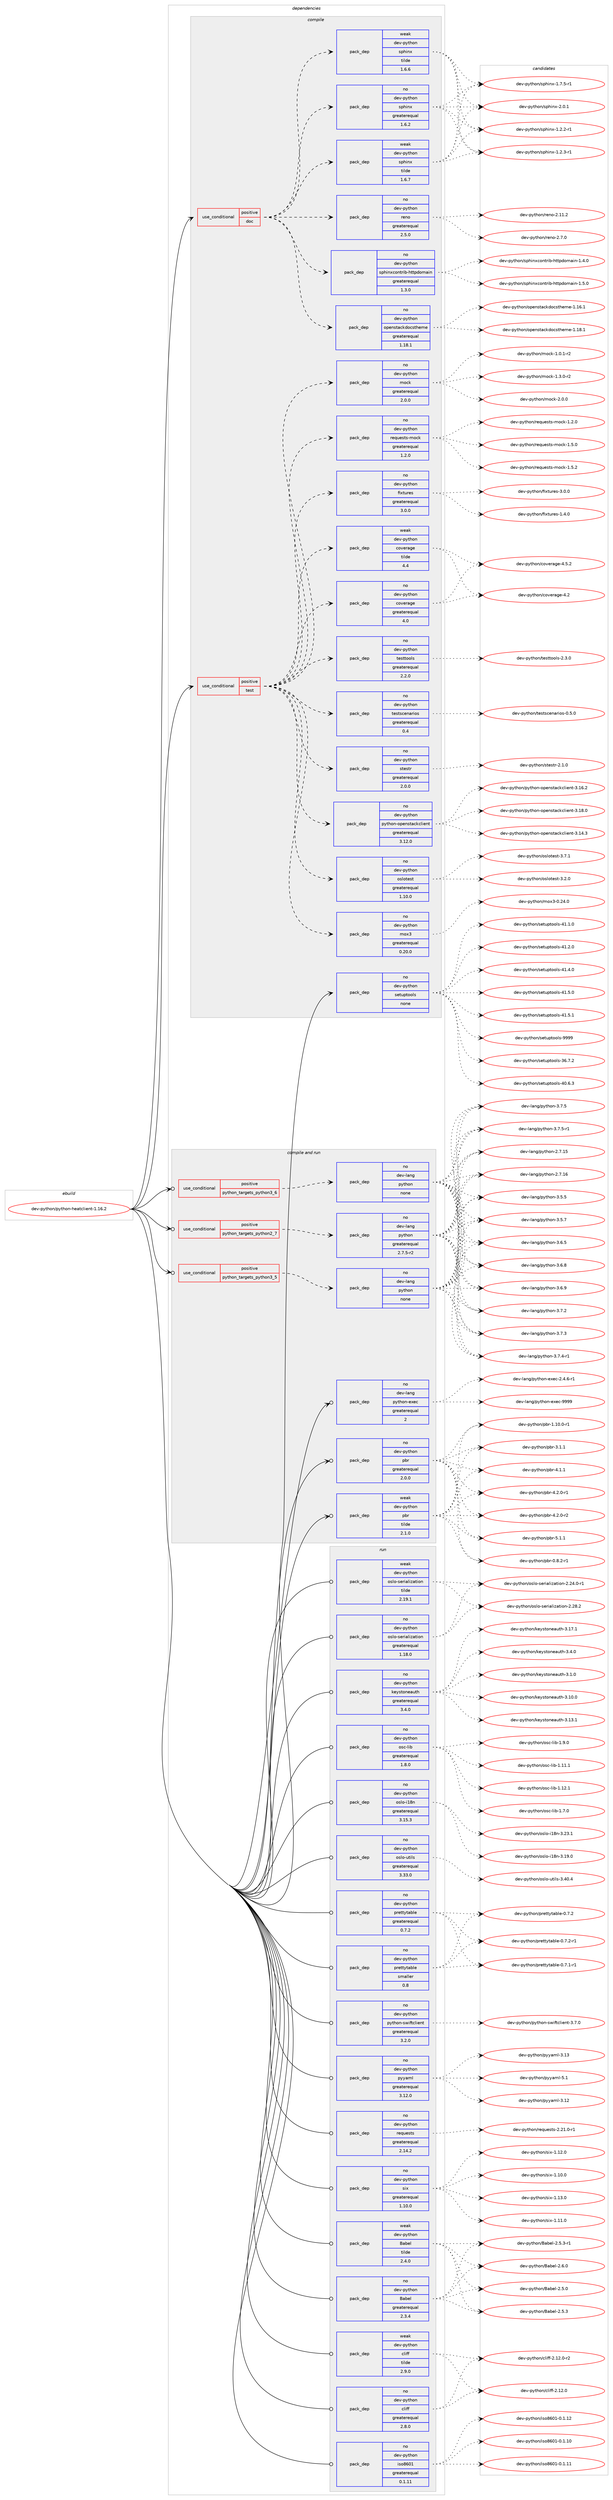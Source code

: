 digraph prolog {

# *************
# Graph options
# *************

newrank=true;
concentrate=true;
compound=true;
graph [rankdir=LR,fontname=Helvetica,fontsize=10,ranksep=1.5];#, ranksep=2.5, nodesep=0.2];
edge  [arrowhead=vee];
node  [fontname=Helvetica,fontsize=10];

# **********
# The ebuild
# **********

subgraph cluster_leftcol {
color=gray;
rank=same;
label=<<i>ebuild</i>>;
id [label="dev-python/python-heatclient-1.16.2", color=red, width=4, href="../dev-python/python-heatclient-1.16.2.svg"];
}

# ****************
# The dependencies
# ****************

subgraph cluster_midcol {
color=gray;
label=<<i>dependencies</i>>;
subgraph cluster_compile {
fillcolor="#eeeeee";
style=filled;
label=<<i>compile</i>>;
subgraph cond147564 {
dependency631145 [label=<<TABLE BORDER="0" CELLBORDER="1" CELLSPACING="0" CELLPADDING="4"><TR><TD ROWSPAN="3" CELLPADDING="10">use_conditional</TD></TR><TR><TD>positive</TD></TR><TR><TD>doc</TD></TR></TABLE>>, shape=none, color=red];
subgraph pack471710 {
dependency631146 [label=<<TABLE BORDER="0" CELLBORDER="1" CELLSPACING="0" CELLPADDING="4" WIDTH="220"><TR><TD ROWSPAN="6" CELLPADDING="30">pack_dep</TD></TR><TR><TD WIDTH="110">no</TD></TR><TR><TD>dev-python</TD></TR><TR><TD>openstackdocstheme</TD></TR><TR><TD>greaterequal</TD></TR><TR><TD>1.18.1</TD></TR></TABLE>>, shape=none, color=blue];
}
dependency631145:e -> dependency631146:w [weight=20,style="dashed",arrowhead="vee"];
subgraph pack471711 {
dependency631147 [label=<<TABLE BORDER="0" CELLBORDER="1" CELLSPACING="0" CELLPADDING="4" WIDTH="220"><TR><TD ROWSPAN="6" CELLPADDING="30">pack_dep</TD></TR><TR><TD WIDTH="110">no</TD></TR><TR><TD>dev-python</TD></TR><TR><TD>sphinxcontrib-httpdomain</TD></TR><TR><TD>greaterequal</TD></TR><TR><TD>1.3.0</TD></TR></TABLE>>, shape=none, color=blue];
}
dependency631145:e -> dependency631147:w [weight=20,style="dashed",arrowhead="vee"];
subgraph pack471712 {
dependency631148 [label=<<TABLE BORDER="0" CELLBORDER="1" CELLSPACING="0" CELLPADDING="4" WIDTH="220"><TR><TD ROWSPAN="6" CELLPADDING="30">pack_dep</TD></TR><TR><TD WIDTH="110">no</TD></TR><TR><TD>dev-python</TD></TR><TR><TD>reno</TD></TR><TR><TD>greaterequal</TD></TR><TR><TD>2.5.0</TD></TR></TABLE>>, shape=none, color=blue];
}
dependency631145:e -> dependency631148:w [weight=20,style="dashed",arrowhead="vee"];
subgraph pack471713 {
dependency631149 [label=<<TABLE BORDER="0" CELLBORDER="1" CELLSPACING="0" CELLPADDING="4" WIDTH="220"><TR><TD ROWSPAN="6" CELLPADDING="30">pack_dep</TD></TR><TR><TD WIDTH="110">no</TD></TR><TR><TD>dev-python</TD></TR><TR><TD>sphinx</TD></TR><TR><TD>greaterequal</TD></TR><TR><TD>1.6.2</TD></TR></TABLE>>, shape=none, color=blue];
}
dependency631145:e -> dependency631149:w [weight=20,style="dashed",arrowhead="vee"];
subgraph pack471714 {
dependency631150 [label=<<TABLE BORDER="0" CELLBORDER="1" CELLSPACING="0" CELLPADDING="4" WIDTH="220"><TR><TD ROWSPAN="6" CELLPADDING="30">pack_dep</TD></TR><TR><TD WIDTH="110">weak</TD></TR><TR><TD>dev-python</TD></TR><TR><TD>sphinx</TD></TR><TR><TD>tilde</TD></TR><TR><TD>1.6.6</TD></TR></TABLE>>, shape=none, color=blue];
}
dependency631145:e -> dependency631150:w [weight=20,style="dashed",arrowhead="vee"];
subgraph pack471715 {
dependency631151 [label=<<TABLE BORDER="0" CELLBORDER="1" CELLSPACING="0" CELLPADDING="4" WIDTH="220"><TR><TD ROWSPAN="6" CELLPADDING="30">pack_dep</TD></TR><TR><TD WIDTH="110">weak</TD></TR><TR><TD>dev-python</TD></TR><TR><TD>sphinx</TD></TR><TR><TD>tilde</TD></TR><TR><TD>1.6.7</TD></TR></TABLE>>, shape=none, color=blue];
}
dependency631145:e -> dependency631151:w [weight=20,style="dashed",arrowhead="vee"];
}
id:e -> dependency631145:w [weight=20,style="solid",arrowhead="vee"];
subgraph cond147565 {
dependency631152 [label=<<TABLE BORDER="0" CELLBORDER="1" CELLSPACING="0" CELLPADDING="4"><TR><TD ROWSPAN="3" CELLPADDING="10">use_conditional</TD></TR><TR><TD>positive</TD></TR><TR><TD>test</TD></TR></TABLE>>, shape=none, color=red];
subgraph pack471716 {
dependency631153 [label=<<TABLE BORDER="0" CELLBORDER="1" CELLSPACING="0" CELLPADDING="4" WIDTH="220"><TR><TD ROWSPAN="6" CELLPADDING="30">pack_dep</TD></TR><TR><TD WIDTH="110">no</TD></TR><TR><TD>dev-python</TD></TR><TR><TD>coverage</TD></TR><TR><TD>greaterequal</TD></TR><TR><TD>4.0</TD></TR></TABLE>>, shape=none, color=blue];
}
dependency631152:e -> dependency631153:w [weight=20,style="dashed",arrowhead="vee"];
subgraph pack471717 {
dependency631154 [label=<<TABLE BORDER="0" CELLBORDER="1" CELLSPACING="0" CELLPADDING="4" WIDTH="220"><TR><TD ROWSPAN="6" CELLPADDING="30">pack_dep</TD></TR><TR><TD WIDTH="110">weak</TD></TR><TR><TD>dev-python</TD></TR><TR><TD>coverage</TD></TR><TR><TD>tilde</TD></TR><TR><TD>4.4</TD></TR></TABLE>>, shape=none, color=blue];
}
dependency631152:e -> dependency631154:w [weight=20,style="dashed",arrowhead="vee"];
subgraph pack471718 {
dependency631155 [label=<<TABLE BORDER="0" CELLBORDER="1" CELLSPACING="0" CELLPADDING="4" WIDTH="220"><TR><TD ROWSPAN="6" CELLPADDING="30">pack_dep</TD></TR><TR><TD WIDTH="110">no</TD></TR><TR><TD>dev-python</TD></TR><TR><TD>fixtures</TD></TR><TR><TD>greaterequal</TD></TR><TR><TD>3.0.0</TD></TR></TABLE>>, shape=none, color=blue];
}
dependency631152:e -> dependency631155:w [weight=20,style="dashed",arrowhead="vee"];
subgraph pack471719 {
dependency631156 [label=<<TABLE BORDER="0" CELLBORDER="1" CELLSPACING="0" CELLPADDING="4" WIDTH="220"><TR><TD ROWSPAN="6" CELLPADDING="30">pack_dep</TD></TR><TR><TD WIDTH="110">no</TD></TR><TR><TD>dev-python</TD></TR><TR><TD>requests-mock</TD></TR><TR><TD>greaterequal</TD></TR><TR><TD>1.2.0</TD></TR></TABLE>>, shape=none, color=blue];
}
dependency631152:e -> dependency631156:w [weight=20,style="dashed",arrowhead="vee"];
subgraph pack471720 {
dependency631157 [label=<<TABLE BORDER="0" CELLBORDER="1" CELLSPACING="0" CELLPADDING="4" WIDTH="220"><TR><TD ROWSPAN="6" CELLPADDING="30">pack_dep</TD></TR><TR><TD WIDTH="110">no</TD></TR><TR><TD>dev-python</TD></TR><TR><TD>mock</TD></TR><TR><TD>greaterequal</TD></TR><TR><TD>2.0.0</TD></TR></TABLE>>, shape=none, color=blue];
}
dependency631152:e -> dependency631157:w [weight=20,style="dashed",arrowhead="vee"];
subgraph pack471721 {
dependency631158 [label=<<TABLE BORDER="0" CELLBORDER="1" CELLSPACING="0" CELLPADDING="4" WIDTH="220"><TR><TD ROWSPAN="6" CELLPADDING="30">pack_dep</TD></TR><TR><TD WIDTH="110">no</TD></TR><TR><TD>dev-python</TD></TR><TR><TD>mox3</TD></TR><TR><TD>greaterequal</TD></TR><TR><TD>0.20.0</TD></TR></TABLE>>, shape=none, color=blue];
}
dependency631152:e -> dependency631158:w [weight=20,style="dashed",arrowhead="vee"];
subgraph pack471722 {
dependency631159 [label=<<TABLE BORDER="0" CELLBORDER="1" CELLSPACING="0" CELLPADDING="4" WIDTH="220"><TR><TD ROWSPAN="6" CELLPADDING="30">pack_dep</TD></TR><TR><TD WIDTH="110">no</TD></TR><TR><TD>dev-python</TD></TR><TR><TD>oslotest</TD></TR><TR><TD>greaterequal</TD></TR><TR><TD>1.10.0</TD></TR></TABLE>>, shape=none, color=blue];
}
dependency631152:e -> dependency631159:w [weight=20,style="dashed",arrowhead="vee"];
subgraph pack471723 {
dependency631160 [label=<<TABLE BORDER="0" CELLBORDER="1" CELLSPACING="0" CELLPADDING="4" WIDTH="220"><TR><TD ROWSPAN="6" CELLPADDING="30">pack_dep</TD></TR><TR><TD WIDTH="110">no</TD></TR><TR><TD>dev-python</TD></TR><TR><TD>python-openstackclient</TD></TR><TR><TD>greaterequal</TD></TR><TR><TD>3.12.0</TD></TR></TABLE>>, shape=none, color=blue];
}
dependency631152:e -> dependency631160:w [weight=20,style="dashed",arrowhead="vee"];
subgraph pack471724 {
dependency631161 [label=<<TABLE BORDER="0" CELLBORDER="1" CELLSPACING="0" CELLPADDING="4" WIDTH="220"><TR><TD ROWSPAN="6" CELLPADDING="30">pack_dep</TD></TR><TR><TD WIDTH="110">no</TD></TR><TR><TD>dev-python</TD></TR><TR><TD>stestr</TD></TR><TR><TD>greaterequal</TD></TR><TR><TD>2.0.0</TD></TR></TABLE>>, shape=none, color=blue];
}
dependency631152:e -> dependency631161:w [weight=20,style="dashed",arrowhead="vee"];
subgraph pack471725 {
dependency631162 [label=<<TABLE BORDER="0" CELLBORDER="1" CELLSPACING="0" CELLPADDING="4" WIDTH="220"><TR><TD ROWSPAN="6" CELLPADDING="30">pack_dep</TD></TR><TR><TD WIDTH="110">no</TD></TR><TR><TD>dev-python</TD></TR><TR><TD>testscenarios</TD></TR><TR><TD>greaterequal</TD></TR><TR><TD>0.4</TD></TR></TABLE>>, shape=none, color=blue];
}
dependency631152:e -> dependency631162:w [weight=20,style="dashed",arrowhead="vee"];
subgraph pack471726 {
dependency631163 [label=<<TABLE BORDER="0" CELLBORDER="1" CELLSPACING="0" CELLPADDING="4" WIDTH="220"><TR><TD ROWSPAN="6" CELLPADDING="30">pack_dep</TD></TR><TR><TD WIDTH="110">no</TD></TR><TR><TD>dev-python</TD></TR><TR><TD>testtools</TD></TR><TR><TD>greaterequal</TD></TR><TR><TD>2.2.0</TD></TR></TABLE>>, shape=none, color=blue];
}
dependency631152:e -> dependency631163:w [weight=20,style="dashed",arrowhead="vee"];
}
id:e -> dependency631152:w [weight=20,style="solid",arrowhead="vee"];
subgraph pack471727 {
dependency631164 [label=<<TABLE BORDER="0" CELLBORDER="1" CELLSPACING="0" CELLPADDING="4" WIDTH="220"><TR><TD ROWSPAN="6" CELLPADDING="30">pack_dep</TD></TR><TR><TD WIDTH="110">no</TD></TR><TR><TD>dev-python</TD></TR><TR><TD>setuptools</TD></TR><TR><TD>none</TD></TR><TR><TD></TD></TR></TABLE>>, shape=none, color=blue];
}
id:e -> dependency631164:w [weight=20,style="solid",arrowhead="vee"];
}
subgraph cluster_compileandrun {
fillcolor="#eeeeee";
style=filled;
label=<<i>compile and run</i>>;
subgraph cond147566 {
dependency631165 [label=<<TABLE BORDER="0" CELLBORDER="1" CELLSPACING="0" CELLPADDING="4"><TR><TD ROWSPAN="3" CELLPADDING="10">use_conditional</TD></TR><TR><TD>positive</TD></TR><TR><TD>python_targets_python2_7</TD></TR></TABLE>>, shape=none, color=red];
subgraph pack471728 {
dependency631166 [label=<<TABLE BORDER="0" CELLBORDER="1" CELLSPACING="0" CELLPADDING="4" WIDTH="220"><TR><TD ROWSPAN="6" CELLPADDING="30">pack_dep</TD></TR><TR><TD WIDTH="110">no</TD></TR><TR><TD>dev-lang</TD></TR><TR><TD>python</TD></TR><TR><TD>greaterequal</TD></TR><TR><TD>2.7.5-r2</TD></TR></TABLE>>, shape=none, color=blue];
}
dependency631165:e -> dependency631166:w [weight=20,style="dashed",arrowhead="vee"];
}
id:e -> dependency631165:w [weight=20,style="solid",arrowhead="odotvee"];
subgraph cond147567 {
dependency631167 [label=<<TABLE BORDER="0" CELLBORDER="1" CELLSPACING="0" CELLPADDING="4"><TR><TD ROWSPAN="3" CELLPADDING="10">use_conditional</TD></TR><TR><TD>positive</TD></TR><TR><TD>python_targets_python3_5</TD></TR></TABLE>>, shape=none, color=red];
subgraph pack471729 {
dependency631168 [label=<<TABLE BORDER="0" CELLBORDER="1" CELLSPACING="0" CELLPADDING="4" WIDTH="220"><TR><TD ROWSPAN="6" CELLPADDING="30">pack_dep</TD></TR><TR><TD WIDTH="110">no</TD></TR><TR><TD>dev-lang</TD></TR><TR><TD>python</TD></TR><TR><TD>none</TD></TR><TR><TD></TD></TR></TABLE>>, shape=none, color=blue];
}
dependency631167:e -> dependency631168:w [weight=20,style="dashed",arrowhead="vee"];
}
id:e -> dependency631167:w [weight=20,style="solid",arrowhead="odotvee"];
subgraph cond147568 {
dependency631169 [label=<<TABLE BORDER="0" CELLBORDER="1" CELLSPACING="0" CELLPADDING="4"><TR><TD ROWSPAN="3" CELLPADDING="10">use_conditional</TD></TR><TR><TD>positive</TD></TR><TR><TD>python_targets_python3_6</TD></TR></TABLE>>, shape=none, color=red];
subgraph pack471730 {
dependency631170 [label=<<TABLE BORDER="0" CELLBORDER="1" CELLSPACING="0" CELLPADDING="4" WIDTH="220"><TR><TD ROWSPAN="6" CELLPADDING="30">pack_dep</TD></TR><TR><TD WIDTH="110">no</TD></TR><TR><TD>dev-lang</TD></TR><TR><TD>python</TD></TR><TR><TD>none</TD></TR><TR><TD></TD></TR></TABLE>>, shape=none, color=blue];
}
dependency631169:e -> dependency631170:w [weight=20,style="dashed",arrowhead="vee"];
}
id:e -> dependency631169:w [weight=20,style="solid",arrowhead="odotvee"];
subgraph pack471731 {
dependency631171 [label=<<TABLE BORDER="0" CELLBORDER="1" CELLSPACING="0" CELLPADDING="4" WIDTH="220"><TR><TD ROWSPAN="6" CELLPADDING="30">pack_dep</TD></TR><TR><TD WIDTH="110">no</TD></TR><TR><TD>dev-lang</TD></TR><TR><TD>python-exec</TD></TR><TR><TD>greaterequal</TD></TR><TR><TD>2</TD></TR></TABLE>>, shape=none, color=blue];
}
id:e -> dependency631171:w [weight=20,style="solid",arrowhead="odotvee"];
subgraph pack471732 {
dependency631172 [label=<<TABLE BORDER="0" CELLBORDER="1" CELLSPACING="0" CELLPADDING="4" WIDTH="220"><TR><TD ROWSPAN="6" CELLPADDING="30">pack_dep</TD></TR><TR><TD WIDTH="110">no</TD></TR><TR><TD>dev-python</TD></TR><TR><TD>pbr</TD></TR><TR><TD>greaterequal</TD></TR><TR><TD>2.0.0</TD></TR></TABLE>>, shape=none, color=blue];
}
id:e -> dependency631172:w [weight=20,style="solid",arrowhead="odotvee"];
subgraph pack471733 {
dependency631173 [label=<<TABLE BORDER="0" CELLBORDER="1" CELLSPACING="0" CELLPADDING="4" WIDTH="220"><TR><TD ROWSPAN="6" CELLPADDING="30">pack_dep</TD></TR><TR><TD WIDTH="110">weak</TD></TR><TR><TD>dev-python</TD></TR><TR><TD>pbr</TD></TR><TR><TD>tilde</TD></TR><TR><TD>2.1.0</TD></TR></TABLE>>, shape=none, color=blue];
}
id:e -> dependency631173:w [weight=20,style="solid",arrowhead="odotvee"];
}
subgraph cluster_run {
fillcolor="#eeeeee";
style=filled;
label=<<i>run</i>>;
subgraph pack471734 {
dependency631174 [label=<<TABLE BORDER="0" CELLBORDER="1" CELLSPACING="0" CELLPADDING="4" WIDTH="220"><TR><TD ROWSPAN="6" CELLPADDING="30">pack_dep</TD></TR><TR><TD WIDTH="110">no</TD></TR><TR><TD>dev-python</TD></TR><TR><TD>Babel</TD></TR><TR><TD>greaterequal</TD></TR><TR><TD>2.3.4</TD></TR></TABLE>>, shape=none, color=blue];
}
id:e -> dependency631174:w [weight=20,style="solid",arrowhead="odot"];
subgraph pack471735 {
dependency631175 [label=<<TABLE BORDER="0" CELLBORDER="1" CELLSPACING="0" CELLPADDING="4" WIDTH="220"><TR><TD ROWSPAN="6" CELLPADDING="30">pack_dep</TD></TR><TR><TD WIDTH="110">no</TD></TR><TR><TD>dev-python</TD></TR><TR><TD>cliff</TD></TR><TR><TD>greaterequal</TD></TR><TR><TD>2.8.0</TD></TR></TABLE>>, shape=none, color=blue];
}
id:e -> dependency631175:w [weight=20,style="solid",arrowhead="odot"];
subgraph pack471736 {
dependency631176 [label=<<TABLE BORDER="0" CELLBORDER="1" CELLSPACING="0" CELLPADDING="4" WIDTH="220"><TR><TD ROWSPAN="6" CELLPADDING="30">pack_dep</TD></TR><TR><TD WIDTH="110">no</TD></TR><TR><TD>dev-python</TD></TR><TR><TD>iso8601</TD></TR><TR><TD>greaterequal</TD></TR><TR><TD>0.1.11</TD></TR></TABLE>>, shape=none, color=blue];
}
id:e -> dependency631176:w [weight=20,style="solid",arrowhead="odot"];
subgraph pack471737 {
dependency631177 [label=<<TABLE BORDER="0" CELLBORDER="1" CELLSPACING="0" CELLPADDING="4" WIDTH="220"><TR><TD ROWSPAN="6" CELLPADDING="30">pack_dep</TD></TR><TR><TD WIDTH="110">no</TD></TR><TR><TD>dev-python</TD></TR><TR><TD>keystoneauth</TD></TR><TR><TD>greaterequal</TD></TR><TR><TD>3.4.0</TD></TR></TABLE>>, shape=none, color=blue];
}
id:e -> dependency631177:w [weight=20,style="solid",arrowhead="odot"];
subgraph pack471738 {
dependency631178 [label=<<TABLE BORDER="0" CELLBORDER="1" CELLSPACING="0" CELLPADDING="4" WIDTH="220"><TR><TD ROWSPAN="6" CELLPADDING="30">pack_dep</TD></TR><TR><TD WIDTH="110">no</TD></TR><TR><TD>dev-python</TD></TR><TR><TD>osc-lib</TD></TR><TR><TD>greaterequal</TD></TR><TR><TD>1.8.0</TD></TR></TABLE>>, shape=none, color=blue];
}
id:e -> dependency631178:w [weight=20,style="solid",arrowhead="odot"];
subgraph pack471739 {
dependency631179 [label=<<TABLE BORDER="0" CELLBORDER="1" CELLSPACING="0" CELLPADDING="4" WIDTH="220"><TR><TD ROWSPAN="6" CELLPADDING="30">pack_dep</TD></TR><TR><TD WIDTH="110">no</TD></TR><TR><TD>dev-python</TD></TR><TR><TD>oslo-i18n</TD></TR><TR><TD>greaterequal</TD></TR><TR><TD>3.15.3</TD></TR></TABLE>>, shape=none, color=blue];
}
id:e -> dependency631179:w [weight=20,style="solid",arrowhead="odot"];
subgraph pack471740 {
dependency631180 [label=<<TABLE BORDER="0" CELLBORDER="1" CELLSPACING="0" CELLPADDING="4" WIDTH="220"><TR><TD ROWSPAN="6" CELLPADDING="30">pack_dep</TD></TR><TR><TD WIDTH="110">no</TD></TR><TR><TD>dev-python</TD></TR><TR><TD>oslo-serialization</TD></TR><TR><TD>greaterequal</TD></TR><TR><TD>1.18.0</TD></TR></TABLE>>, shape=none, color=blue];
}
id:e -> dependency631180:w [weight=20,style="solid",arrowhead="odot"];
subgraph pack471741 {
dependency631181 [label=<<TABLE BORDER="0" CELLBORDER="1" CELLSPACING="0" CELLPADDING="4" WIDTH="220"><TR><TD ROWSPAN="6" CELLPADDING="30">pack_dep</TD></TR><TR><TD WIDTH="110">no</TD></TR><TR><TD>dev-python</TD></TR><TR><TD>oslo-utils</TD></TR><TR><TD>greaterequal</TD></TR><TR><TD>3.33.0</TD></TR></TABLE>>, shape=none, color=blue];
}
id:e -> dependency631181:w [weight=20,style="solid",arrowhead="odot"];
subgraph pack471742 {
dependency631182 [label=<<TABLE BORDER="0" CELLBORDER="1" CELLSPACING="0" CELLPADDING="4" WIDTH="220"><TR><TD ROWSPAN="6" CELLPADDING="30">pack_dep</TD></TR><TR><TD WIDTH="110">no</TD></TR><TR><TD>dev-python</TD></TR><TR><TD>prettytable</TD></TR><TR><TD>greaterequal</TD></TR><TR><TD>0.7.2</TD></TR></TABLE>>, shape=none, color=blue];
}
id:e -> dependency631182:w [weight=20,style="solid",arrowhead="odot"];
subgraph pack471743 {
dependency631183 [label=<<TABLE BORDER="0" CELLBORDER="1" CELLSPACING="0" CELLPADDING="4" WIDTH="220"><TR><TD ROWSPAN="6" CELLPADDING="30">pack_dep</TD></TR><TR><TD WIDTH="110">no</TD></TR><TR><TD>dev-python</TD></TR><TR><TD>prettytable</TD></TR><TR><TD>smaller</TD></TR><TR><TD>0.8</TD></TR></TABLE>>, shape=none, color=blue];
}
id:e -> dependency631183:w [weight=20,style="solid",arrowhead="odot"];
subgraph pack471744 {
dependency631184 [label=<<TABLE BORDER="0" CELLBORDER="1" CELLSPACING="0" CELLPADDING="4" WIDTH="220"><TR><TD ROWSPAN="6" CELLPADDING="30">pack_dep</TD></TR><TR><TD WIDTH="110">no</TD></TR><TR><TD>dev-python</TD></TR><TR><TD>python-swiftclient</TD></TR><TR><TD>greaterequal</TD></TR><TR><TD>3.2.0</TD></TR></TABLE>>, shape=none, color=blue];
}
id:e -> dependency631184:w [weight=20,style="solid",arrowhead="odot"];
subgraph pack471745 {
dependency631185 [label=<<TABLE BORDER="0" CELLBORDER="1" CELLSPACING="0" CELLPADDING="4" WIDTH="220"><TR><TD ROWSPAN="6" CELLPADDING="30">pack_dep</TD></TR><TR><TD WIDTH="110">no</TD></TR><TR><TD>dev-python</TD></TR><TR><TD>pyyaml</TD></TR><TR><TD>greaterequal</TD></TR><TR><TD>3.12.0</TD></TR></TABLE>>, shape=none, color=blue];
}
id:e -> dependency631185:w [weight=20,style="solid",arrowhead="odot"];
subgraph pack471746 {
dependency631186 [label=<<TABLE BORDER="0" CELLBORDER="1" CELLSPACING="0" CELLPADDING="4" WIDTH="220"><TR><TD ROWSPAN="6" CELLPADDING="30">pack_dep</TD></TR><TR><TD WIDTH="110">no</TD></TR><TR><TD>dev-python</TD></TR><TR><TD>requests</TD></TR><TR><TD>greaterequal</TD></TR><TR><TD>2.14.2</TD></TR></TABLE>>, shape=none, color=blue];
}
id:e -> dependency631186:w [weight=20,style="solid",arrowhead="odot"];
subgraph pack471747 {
dependency631187 [label=<<TABLE BORDER="0" CELLBORDER="1" CELLSPACING="0" CELLPADDING="4" WIDTH="220"><TR><TD ROWSPAN="6" CELLPADDING="30">pack_dep</TD></TR><TR><TD WIDTH="110">no</TD></TR><TR><TD>dev-python</TD></TR><TR><TD>six</TD></TR><TR><TD>greaterequal</TD></TR><TR><TD>1.10.0</TD></TR></TABLE>>, shape=none, color=blue];
}
id:e -> dependency631187:w [weight=20,style="solid",arrowhead="odot"];
subgraph pack471748 {
dependency631188 [label=<<TABLE BORDER="0" CELLBORDER="1" CELLSPACING="0" CELLPADDING="4" WIDTH="220"><TR><TD ROWSPAN="6" CELLPADDING="30">pack_dep</TD></TR><TR><TD WIDTH="110">weak</TD></TR><TR><TD>dev-python</TD></TR><TR><TD>Babel</TD></TR><TR><TD>tilde</TD></TR><TR><TD>2.4.0</TD></TR></TABLE>>, shape=none, color=blue];
}
id:e -> dependency631188:w [weight=20,style="solid",arrowhead="odot"];
subgraph pack471749 {
dependency631189 [label=<<TABLE BORDER="0" CELLBORDER="1" CELLSPACING="0" CELLPADDING="4" WIDTH="220"><TR><TD ROWSPAN="6" CELLPADDING="30">pack_dep</TD></TR><TR><TD WIDTH="110">weak</TD></TR><TR><TD>dev-python</TD></TR><TR><TD>cliff</TD></TR><TR><TD>tilde</TD></TR><TR><TD>2.9.0</TD></TR></TABLE>>, shape=none, color=blue];
}
id:e -> dependency631189:w [weight=20,style="solid",arrowhead="odot"];
subgraph pack471750 {
dependency631190 [label=<<TABLE BORDER="0" CELLBORDER="1" CELLSPACING="0" CELLPADDING="4" WIDTH="220"><TR><TD ROWSPAN="6" CELLPADDING="30">pack_dep</TD></TR><TR><TD WIDTH="110">weak</TD></TR><TR><TD>dev-python</TD></TR><TR><TD>oslo-serialization</TD></TR><TR><TD>tilde</TD></TR><TR><TD>2.19.1</TD></TR></TABLE>>, shape=none, color=blue];
}
id:e -> dependency631190:w [weight=20,style="solid",arrowhead="odot"];
}
}

# **************
# The candidates
# **************

subgraph cluster_choices {
rank=same;
color=gray;
label=<<i>candidates</i>>;

subgraph choice471710 {
color=black;
nodesep=1;
choice100101118451121211161041111104711111210111011511697991071001119911511610410110910145494649544649 [label="dev-python/openstackdocstheme-1.16.1", color=red, width=4,href="../dev-python/openstackdocstheme-1.16.1.svg"];
choice100101118451121211161041111104711111210111011511697991071001119911511610410110910145494649564649 [label="dev-python/openstackdocstheme-1.18.1", color=red, width=4,href="../dev-python/openstackdocstheme-1.18.1.svg"];
dependency631146:e -> choice100101118451121211161041111104711111210111011511697991071001119911511610410110910145494649544649:w [style=dotted,weight="100"];
dependency631146:e -> choice100101118451121211161041111104711111210111011511697991071001119911511610410110910145494649564649:w [style=dotted,weight="100"];
}
subgraph choice471711 {
color=black;
nodesep=1;
choice100101118451121211161041111104711511210410511012099111110116114105984510411611611210011110997105110454946524648 [label="dev-python/sphinxcontrib-httpdomain-1.4.0", color=red, width=4,href="../dev-python/sphinxcontrib-httpdomain-1.4.0.svg"];
choice100101118451121211161041111104711511210410511012099111110116114105984510411611611210011110997105110454946534648 [label="dev-python/sphinxcontrib-httpdomain-1.5.0", color=red, width=4,href="../dev-python/sphinxcontrib-httpdomain-1.5.0.svg"];
dependency631147:e -> choice100101118451121211161041111104711511210410511012099111110116114105984510411611611210011110997105110454946524648:w [style=dotted,weight="100"];
dependency631147:e -> choice100101118451121211161041111104711511210410511012099111110116114105984510411611611210011110997105110454946534648:w [style=dotted,weight="100"];
}
subgraph choice471712 {
color=black;
nodesep=1;
choice100101118451121211161041111104711410111011145504649494650 [label="dev-python/reno-2.11.2", color=red, width=4,href="../dev-python/reno-2.11.2.svg"];
choice1001011184511212111610411111047114101110111455046554648 [label="dev-python/reno-2.7.0", color=red, width=4,href="../dev-python/reno-2.7.0.svg"];
dependency631148:e -> choice100101118451121211161041111104711410111011145504649494650:w [style=dotted,weight="100"];
dependency631148:e -> choice1001011184511212111610411111047114101110111455046554648:w [style=dotted,weight="100"];
}
subgraph choice471713 {
color=black;
nodesep=1;
choice10010111845112121116104111110471151121041051101204549465046504511449 [label="dev-python/sphinx-1.2.2-r1", color=red, width=4,href="../dev-python/sphinx-1.2.2-r1.svg"];
choice10010111845112121116104111110471151121041051101204549465046514511449 [label="dev-python/sphinx-1.2.3-r1", color=red, width=4,href="../dev-python/sphinx-1.2.3-r1.svg"];
choice10010111845112121116104111110471151121041051101204549465546534511449 [label="dev-python/sphinx-1.7.5-r1", color=red, width=4,href="../dev-python/sphinx-1.7.5-r1.svg"];
choice1001011184511212111610411111047115112104105110120455046484649 [label="dev-python/sphinx-2.0.1", color=red, width=4,href="../dev-python/sphinx-2.0.1.svg"];
dependency631149:e -> choice10010111845112121116104111110471151121041051101204549465046504511449:w [style=dotted,weight="100"];
dependency631149:e -> choice10010111845112121116104111110471151121041051101204549465046514511449:w [style=dotted,weight="100"];
dependency631149:e -> choice10010111845112121116104111110471151121041051101204549465546534511449:w [style=dotted,weight="100"];
dependency631149:e -> choice1001011184511212111610411111047115112104105110120455046484649:w [style=dotted,weight="100"];
}
subgraph choice471714 {
color=black;
nodesep=1;
choice10010111845112121116104111110471151121041051101204549465046504511449 [label="dev-python/sphinx-1.2.2-r1", color=red, width=4,href="../dev-python/sphinx-1.2.2-r1.svg"];
choice10010111845112121116104111110471151121041051101204549465046514511449 [label="dev-python/sphinx-1.2.3-r1", color=red, width=4,href="../dev-python/sphinx-1.2.3-r1.svg"];
choice10010111845112121116104111110471151121041051101204549465546534511449 [label="dev-python/sphinx-1.7.5-r1", color=red, width=4,href="../dev-python/sphinx-1.7.5-r1.svg"];
choice1001011184511212111610411111047115112104105110120455046484649 [label="dev-python/sphinx-2.0.1", color=red, width=4,href="../dev-python/sphinx-2.0.1.svg"];
dependency631150:e -> choice10010111845112121116104111110471151121041051101204549465046504511449:w [style=dotted,weight="100"];
dependency631150:e -> choice10010111845112121116104111110471151121041051101204549465046514511449:w [style=dotted,weight="100"];
dependency631150:e -> choice10010111845112121116104111110471151121041051101204549465546534511449:w [style=dotted,weight="100"];
dependency631150:e -> choice1001011184511212111610411111047115112104105110120455046484649:w [style=dotted,weight="100"];
}
subgraph choice471715 {
color=black;
nodesep=1;
choice10010111845112121116104111110471151121041051101204549465046504511449 [label="dev-python/sphinx-1.2.2-r1", color=red, width=4,href="../dev-python/sphinx-1.2.2-r1.svg"];
choice10010111845112121116104111110471151121041051101204549465046514511449 [label="dev-python/sphinx-1.2.3-r1", color=red, width=4,href="../dev-python/sphinx-1.2.3-r1.svg"];
choice10010111845112121116104111110471151121041051101204549465546534511449 [label="dev-python/sphinx-1.7.5-r1", color=red, width=4,href="../dev-python/sphinx-1.7.5-r1.svg"];
choice1001011184511212111610411111047115112104105110120455046484649 [label="dev-python/sphinx-2.0.1", color=red, width=4,href="../dev-python/sphinx-2.0.1.svg"];
dependency631151:e -> choice10010111845112121116104111110471151121041051101204549465046504511449:w [style=dotted,weight="100"];
dependency631151:e -> choice10010111845112121116104111110471151121041051101204549465046514511449:w [style=dotted,weight="100"];
dependency631151:e -> choice10010111845112121116104111110471151121041051101204549465546534511449:w [style=dotted,weight="100"];
dependency631151:e -> choice1001011184511212111610411111047115112104105110120455046484649:w [style=dotted,weight="100"];
}
subgraph choice471716 {
color=black;
nodesep=1;
choice1001011184511212111610411111047991111181011149710310145524650 [label="dev-python/coverage-4.2", color=red, width=4,href="../dev-python/coverage-4.2.svg"];
choice10010111845112121116104111110479911111810111497103101455246534650 [label="dev-python/coverage-4.5.2", color=red, width=4,href="../dev-python/coverage-4.5.2.svg"];
dependency631153:e -> choice1001011184511212111610411111047991111181011149710310145524650:w [style=dotted,weight="100"];
dependency631153:e -> choice10010111845112121116104111110479911111810111497103101455246534650:w [style=dotted,weight="100"];
}
subgraph choice471717 {
color=black;
nodesep=1;
choice1001011184511212111610411111047991111181011149710310145524650 [label="dev-python/coverage-4.2", color=red, width=4,href="../dev-python/coverage-4.2.svg"];
choice10010111845112121116104111110479911111810111497103101455246534650 [label="dev-python/coverage-4.5.2", color=red, width=4,href="../dev-python/coverage-4.5.2.svg"];
dependency631154:e -> choice1001011184511212111610411111047991111181011149710310145524650:w [style=dotted,weight="100"];
dependency631154:e -> choice10010111845112121116104111110479911111810111497103101455246534650:w [style=dotted,weight="100"];
}
subgraph choice471718 {
color=black;
nodesep=1;
choice1001011184511212111610411111047102105120116117114101115454946524648 [label="dev-python/fixtures-1.4.0", color=red, width=4,href="../dev-python/fixtures-1.4.0.svg"];
choice1001011184511212111610411111047102105120116117114101115455146484648 [label="dev-python/fixtures-3.0.0", color=red, width=4,href="../dev-python/fixtures-3.0.0.svg"];
dependency631155:e -> choice1001011184511212111610411111047102105120116117114101115454946524648:w [style=dotted,weight="100"];
dependency631155:e -> choice1001011184511212111610411111047102105120116117114101115455146484648:w [style=dotted,weight="100"];
}
subgraph choice471719 {
color=black;
nodesep=1;
choice10010111845112121116104111110471141011131171011151161154510911199107454946504648 [label="dev-python/requests-mock-1.2.0", color=red, width=4,href="../dev-python/requests-mock-1.2.0.svg"];
choice10010111845112121116104111110471141011131171011151161154510911199107454946534648 [label="dev-python/requests-mock-1.5.0", color=red, width=4,href="../dev-python/requests-mock-1.5.0.svg"];
choice10010111845112121116104111110471141011131171011151161154510911199107454946534650 [label="dev-python/requests-mock-1.5.2", color=red, width=4,href="../dev-python/requests-mock-1.5.2.svg"];
dependency631156:e -> choice10010111845112121116104111110471141011131171011151161154510911199107454946504648:w [style=dotted,weight="100"];
dependency631156:e -> choice10010111845112121116104111110471141011131171011151161154510911199107454946534648:w [style=dotted,weight="100"];
dependency631156:e -> choice10010111845112121116104111110471141011131171011151161154510911199107454946534650:w [style=dotted,weight="100"];
}
subgraph choice471720 {
color=black;
nodesep=1;
choice1001011184511212111610411111047109111991074549464846494511450 [label="dev-python/mock-1.0.1-r2", color=red, width=4,href="../dev-python/mock-1.0.1-r2.svg"];
choice1001011184511212111610411111047109111991074549465146484511450 [label="dev-python/mock-1.3.0-r2", color=red, width=4,href="../dev-python/mock-1.3.0-r2.svg"];
choice100101118451121211161041111104710911199107455046484648 [label="dev-python/mock-2.0.0", color=red, width=4,href="../dev-python/mock-2.0.0.svg"];
dependency631157:e -> choice1001011184511212111610411111047109111991074549464846494511450:w [style=dotted,weight="100"];
dependency631157:e -> choice1001011184511212111610411111047109111991074549465146484511450:w [style=dotted,weight="100"];
dependency631157:e -> choice100101118451121211161041111104710911199107455046484648:w [style=dotted,weight="100"];
}
subgraph choice471721 {
color=black;
nodesep=1;
choice10010111845112121116104111110471091111205145484650524648 [label="dev-python/mox3-0.24.0", color=red, width=4,href="../dev-python/mox3-0.24.0.svg"];
dependency631158:e -> choice10010111845112121116104111110471091111205145484650524648:w [style=dotted,weight="100"];
}
subgraph choice471722 {
color=black;
nodesep=1;
choice1001011184511212111610411111047111115108111116101115116455146504648 [label="dev-python/oslotest-3.2.0", color=red, width=4,href="../dev-python/oslotest-3.2.0.svg"];
choice1001011184511212111610411111047111115108111116101115116455146554649 [label="dev-python/oslotest-3.7.1", color=red, width=4,href="../dev-python/oslotest-3.7.1.svg"];
dependency631159:e -> choice1001011184511212111610411111047111115108111116101115116455146504648:w [style=dotted,weight="100"];
dependency631159:e -> choice1001011184511212111610411111047111115108111116101115116455146554649:w [style=dotted,weight="100"];
}
subgraph choice471723 {
color=black;
nodesep=1;
choice10010111845112121116104111110471121211161041111104511111210111011511697991079910810510111011645514649524651 [label="dev-python/python-openstackclient-3.14.3", color=red, width=4,href="../dev-python/python-openstackclient-3.14.3.svg"];
choice10010111845112121116104111110471121211161041111104511111210111011511697991079910810510111011645514649544650 [label="dev-python/python-openstackclient-3.16.2", color=red, width=4,href="../dev-python/python-openstackclient-3.16.2.svg"];
choice10010111845112121116104111110471121211161041111104511111210111011511697991079910810510111011645514649564648 [label="dev-python/python-openstackclient-3.18.0", color=red, width=4,href="../dev-python/python-openstackclient-3.18.0.svg"];
dependency631160:e -> choice10010111845112121116104111110471121211161041111104511111210111011511697991079910810510111011645514649524651:w [style=dotted,weight="100"];
dependency631160:e -> choice10010111845112121116104111110471121211161041111104511111210111011511697991079910810510111011645514649544650:w [style=dotted,weight="100"];
dependency631160:e -> choice10010111845112121116104111110471121211161041111104511111210111011511697991079910810510111011645514649564648:w [style=dotted,weight="100"];
}
subgraph choice471724 {
color=black;
nodesep=1;
choice1001011184511212111610411111047115116101115116114455046494648 [label="dev-python/stestr-2.1.0", color=red, width=4,href="../dev-python/stestr-2.1.0.svg"];
dependency631161:e -> choice1001011184511212111610411111047115116101115116114455046494648:w [style=dotted,weight="100"];
}
subgraph choice471725 {
color=black;
nodesep=1;
choice10010111845112121116104111110471161011151161159910111097114105111115454846534648 [label="dev-python/testscenarios-0.5.0", color=red, width=4,href="../dev-python/testscenarios-0.5.0.svg"];
dependency631162:e -> choice10010111845112121116104111110471161011151161159910111097114105111115454846534648:w [style=dotted,weight="100"];
}
subgraph choice471726 {
color=black;
nodesep=1;
choice1001011184511212111610411111047116101115116116111111108115455046514648 [label="dev-python/testtools-2.3.0", color=red, width=4,href="../dev-python/testtools-2.3.0.svg"];
dependency631163:e -> choice1001011184511212111610411111047116101115116116111111108115455046514648:w [style=dotted,weight="100"];
}
subgraph choice471727 {
color=black;
nodesep=1;
choice100101118451121211161041111104711510111611711211611111110811545515446554650 [label="dev-python/setuptools-36.7.2", color=red, width=4,href="../dev-python/setuptools-36.7.2.svg"];
choice100101118451121211161041111104711510111611711211611111110811545524846544651 [label="dev-python/setuptools-40.6.3", color=red, width=4,href="../dev-python/setuptools-40.6.3.svg"];
choice100101118451121211161041111104711510111611711211611111110811545524946494648 [label="dev-python/setuptools-41.1.0", color=red, width=4,href="../dev-python/setuptools-41.1.0.svg"];
choice100101118451121211161041111104711510111611711211611111110811545524946504648 [label="dev-python/setuptools-41.2.0", color=red, width=4,href="../dev-python/setuptools-41.2.0.svg"];
choice100101118451121211161041111104711510111611711211611111110811545524946524648 [label="dev-python/setuptools-41.4.0", color=red, width=4,href="../dev-python/setuptools-41.4.0.svg"];
choice100101118451121211161041111104711510111611711211611111110811545524946534648 [label="dev-python/setuptools-41.5.0", color=red, width=4,href="../dev-python/setuptools-41.5.0.svg"];
choice100101118451121211161041111104711510111611711211611111110811545524946534649 [label="dev-python/setuptools-41.5.1", color=red, width=4,href="../dev-python/setuptools-41.5.1.svg"];
choice10010111845112121116104111110471151011161171121161111111081154557575757 [label="dev-python/setuptools-9999", color=red, width=4,href="../dev-python/setuptools-9999.svg"];
dependency631164:e -> choice100101118451121211161041111104711510111611711211611111110811545515446554650:w [style=dotted,weight="100"];
dependency631164:e -> choice100101118451121211161041111104711510111611711211611111110811545524846544651:w [style=dotted,weight="100"];
dependency631164:e -> choice100101118451121211161041111104711510111611711211611111110811545524946494648:w [style=dotted,weight="100"];
dependency631164:e -> choice100101118451121211161041111104711510111611711211611111110811545524946504648:w [style=dotted,weight="100"];
dependency631164:e -> choice100101118451121211161041111104711510111611711211611111110811545524946524648:w [style=dotted,weight="100"];
dependency631164:e -> choice100101118451121211161041111104711510111611711211611111110811545524946534648:w [style=dotted,weight="100"];
dependency631164:e -> choice100101118451121211161041111104711510111611711211611111110811545524946534649:w [style=dotted,weight="100"];
dependency631164:e -> choice10010111845112121116104111110471151011161171121161111111081154557575757:w [style=dotted,weight="100"];
}
subgraph choice471728 {
color=black;
nodesep=1;
choice10010111845108971101034711212111610411111045504655464953 [label="dev-lang/python-2.7.15", color=red, width=4,href="../dev-lang/python-2.7.15.svg"];
choice10010111845108971101034711212111610411111045504655464954 [label="dev-lang/python-2.7.16", color=red, width=4,href="../dev-lang/python-2.7.16.svg"];
choice100101118451089711010347112121116104111110455146534653 [label="dev-lang/python-3.5.5", color=red, width=4,href="../dev-lang/python-3.5.5.svg"];
choice100101118451089711010347112121116104111110455146534655 [label="dev-lang/python-3.5.7", color=red, width=4,href="../dev-lang/python-3.5.7.svg"];
choice100101118451089711010347112121116104111110455146544653 [label="dev-lang/python-3.6.5", color=red, width=4,href="../dev-lang/python-3.6.5.svg"];
choice100101118451089711010347112121116104111110455146544656 [label="dev-lang/python-3.6.8", color=red, width=4,href="../dev-lang/python-3.6.8.svg"];
choice100101118451089711010347112121116104111110455146544657 [label="dev-lang/python-3.6.9", color=red, width=4,href="../dev-lang/python-3.6.9.svg"];
choice100101118451089711010347112121116104111110455146554650 [label="dev-lang/python-3.7.2", color=red, width=4,href="../dev-lang/python-3.7.2.svg"];
choice100101118451089711010347112121116104111110455146554651 [label="dev-lang/python-3.7.3", color=red, width=4,href="../dev-lang/python-3.7.3.svg"];
choice1001011184510897110103471121211161041111104551465546524511449 [label="dev-lang/python-3.7.4-r1", color=red, width=4,href="../dev-lang/python-3.7.4-r1.svg"];
choice100101118451089711010347112121116104111110455146554653 [label="dev-lang/python-3.7.5", color=red, width=4,href="../dev-lang/python-3.7.5.svg"];
choice1001011184510897110103471121211161041111104551465546534511449 [label="dev-lang/python-3.7.5-r1", color=red, width=4,href="../dev-lang/python-3.7.5-r1.svg"];
dependency631166:e -> choice10010111845108971101034711212111610411111045504655464953:w [style=dotted,weight="100"];
dependency631166:e -> choice10010111845108971101034711212111610411111045504655464954:w [style=dotted,weight="100"];
dependency631166:e -> choice100101118451089711010347112121116104111110455146534653:w [style=dotted,weight="100"];
dependency631166:e -> choice100101118451089711010347112121116104111110455146534655:w [style=dotted,weight="100"];
dependency631166:e -> choice100101118451089711010347112121116104111110455146544653:w [style=dotted,weight="100"];
dependency631166:e -> choice100101118451089711010347112121116104111110455146544656:w [style=dotted,weight="100"];
dependency631166:e -> choice100101118451089711010347112121116104111110455146544657:w [style=dotted,weight="100"];
dependency631166:e -> choice100101118451089711010347112121116104111110455146554650:w [style=dotted,weight="100"];
dependency631166:e -> choice100101118451089711010347112121116104111110455146554651:w [style=dotted,weight="100"];
dependency631166:e -> choice1001011184510897110103471121211161041111104551465546524511449:w [style=dotted,weight="100"];
dependency631166:e -> choice100101118451089711010347112121116104111110455146554653:w [style=dotted,weight="100"];
dependency631166:e -> choice1001011184510897110103471121211161041111104551465546534511449:w [style=dotted,weight="100"];
}
subgraph choice471729 {
color=black;
nodesep=1;
choice10010111845108971101034711212111610411111045504655464953 [label="dev-lang/python-2.7.15", color=red, width=4,href="../dev-lang/python-2.7.15.svg"];
choice10010111845108971101034711212111610411111045504655464954 [label="dev-lang/python-2.7.16", color=red, width=4,href="../dev-lang/python-2.7.16.svg"];
choice100101118451089711010347112121116104111110455146534653 [label="dev-lang/python-3.5.5", color=red, width=4,href="../dev-lang/python-3.5.5.svg"];
choice100101118451089711010347112121116104111110455146534655 [label="dev-lang/python-3.5.7", color=red, width=4,href="../dev-lang/python-3.5.7.svg"];
choice100101118451089711010347112121116104111110455146544653 [label="dev-lang/python-3.6.5", color=red, width=4,href="../dev-lang/python-3.6.5.svg"];
choice100101118451089711010347112121116104111110455146544656 [label="dev-lang/python-3.6.8", color=red, width=4,href="../dev-lang/python-3.6.8.svg"];
choice100101118451089711010347112121116104111110455146544657 [label="dev-lang/python-3.6.9", color=red, width=4,href="../dev-lang/python-3.6.9.svg"];
choice100101118451089711010347112121116104111110455146554650 [label="dev-lang/python-3.7.2", color=red, width=4,href="../dev-lang/python-3.7.2.svg"];
choice100101118451089711010347112121116104111110455146554651 [label="dev-lang/python-3.7.3", color=red, width=4,href="../dev-lang/python-3.7.3.svg"];
choice1001011184510897110103471121211161041111104551465546524511449 [label="dev-lang/python-3.7.4-r1", color=red, width=4,href="../dev-lang/python-3.7.4-r1.svg"];
choice100101118451089711010347112121116104111110455146554653 [label="dev-lang/python-3.7.5", color=red, width=4,href="../dev-lang/python-3.7.5.svg"];
choice1001011184510897110103471121211161041111104551465546534511449 [label="dev-lang/python-3.7.5-r1", color=red, width=4,href="../dev-lang/python-3.7.5-r1.svg"];
dependency631168:e -> choice10010111845108971101034711212111610411111045504655464953:w [style=dotted,weight="100"];
dependency631168:e -> choice10010111845108971101034711212111610411111045504655464954:w [style=dotted,weight="100"];
dependency631168:e -> choice100101118451089711010347112121116104111110455146534653:w [style=dotted,weight="100"];
dependency631168:e -> choice100101118451089711010347112121116104111110455146534655:w [style=dotted,weight="100"];
dependency631168:e -> choice100101118451089711010347112121116104111110455146544653:w [style=dotted,weight="100"];
dependency631168:e -> choice100101118451089711010347112121116104111110455146544656:w [style=dotted,weight="100"];
dependency631168:e -> choice100101118451089711010347112121116104111110455146544657:w [style=dotted,weight="100"];
dependency631168:e -> choice100101118451089711010347112121116104111110455146554650:w [style=dotted,weight="100"];
dependency631168:e -> choice100101118451089711010347112121116104111110455146554651:w [style=dotted,weight="100"];
dependency631168:e -> choice1001011184510897110103471121211161041111104551465546524511449:w [style=dotted,weight="100"];
dependency631168:e -> choice100101118451089711010347112121116104111110455146554653:w [style=dotted,weight="100"];
dependency631168:e -> choice1001011184510897110103471121211161041111104551465546534511449:w [style=dotted,weight="100"];
}
subgraph choice471730 {
color=black;
nodesep=1;
choice10010111845108971101034711212111610411111045504655464953 [label="dev-lang/python-2.7.15", color=red, width=4,href="../dev-lang/python-2.7.15.svg"];
choice10010111845108971101034711212111610411111045504655464954 [label="dev-lang/python-2.7.16", color=red, width=4,href="../dev-lang/python-2.7.16.svg"];
choice100101118451089711010347112121116104111110455146534653 [label="dev-lang/python-3.5.5", color=red, width=4,href="../dev-lang/python-3.5.5.svg"];
choice100101118451089711010347112121116104111110455146534655 [label="dev-lang/python-3.5.7", color=red, width=4,href="../dev-lang/python-3.5.7.svg"];
choice100101118451089711010347112121116104111110455146544653 [label="dev-lang/python-3.6.5", color=red, width=4,href="../dev-lang/python-3.6.5.svg"];
choice100101118451089711010347112121116104111110455146544656 [label="dev-lang/python-3.6.8", color=red, width=4,href="../dev-lang/python-3.6.8.svg"];
choice100101118451089711010347112121116104111110455146544657 [label="dev-lang/python-3.6.9", color=red, width=4,href="../dev-lang/python-3.6.9.svg"];
choice100101118451089711010347112121116104111110455146554650 [label="dev-lang/python-3.7.2", color=red, width=4,href="../dev-lang/python-3.7.2.svg"];
choice100101118451089711010347112121116104111110455146554651 [label="dev-lang/python-3.7.3", color=red, width=4,href="../dev-lang/python-3.7.3.svg"];
choice1001011184510897110103471121211161041111104551465546524511449 [label="dev-lang/python-3.7.4-r1", color=red, width=4,href="../dev-lang/python-3.7.4-r1.svg"];
choice100101118451089711010347112121116104111110455146554653 [label="dev-lang/python-3.7.5", color=red, width=4,href="../dev-lang/python-3.7.5.svg"];
choice1001011184510897110103471121211161041111104551465546534511449 [label="dev-lang/python-3.7.5-r1", color=red, width=4,href="../dev-lang/python-3.7.5-r1.svg"];
dependency631170:e -> choice10010111845108971101034711212111610411111045504655464953:w [style=dotted,weight="100"];
dependency631170:e -> choice10010111845108971101034711212111610411111045504655464954:w [style=dotted,weight="100"];
dependency631170:e -> choice100101118451089711010347112121116104111110455146534653:w [style=dotted,weight="100"];
dependency631170:e -> choice100101118451089711010347112121116104111110455146534655:w [style=dotted,weight="100"];
dependency631170:e -> choice100101118451089711010347112121116104111110455146544653:w [style=dotted,weight="100"];
dependency631170:e -> choice100101118451089711010347112121116104111110455146544656:w [style=dotted,weight="100"];
dependency631170:e -> choice100101118451089711010347112121116104111110455146544657:w [style=dotted,weight="100"];
dependency631170:e -> choice100101118451089711010347112121116104111110455146554650:w [style=dotted,weight="100"];
dependency631170:e -> choice100101118451089711010347112121116104111110455146554651:w [style=dotted,weight="100"];
dependency631170:e -> choice1001011184510897110103471121211161041111104551465546524511449:w [style=dotted,weight="100"];
dependency631170:e -> choice100101118451089711010347112121116104111110455146554653:w [style=dotted,weight="100"];
dependency631170:e -> choice1001011184510897110103471121211161041111104551465546534511449:w [style=dotted,weight="100"];
}
subgraph choice471731 {
color=black;
nodesep=1;
choice10010111845108971101034711212111610411111045101120101994550465246544511449 [label="dev-lang/python-exec-2.4.6-r1", color=red, width=4,href="../dev-lang/python-exec-2.4.6-r1.svg"];
choice10010111845108971101034711212111610411111045101120101994557575757 [label="dev-lang/python-exec-9999", color=red, width=4,href="../dev-lang/python-exec-9999.svg"];
dependency631171:e -> choice10010111845108971101034711212111610411111045101120101994550465246544511449:w [style=dotted,weight="100"];
dependency631171:e -> choice10010111845108971101034711212111610411111045101120101994557575757:w [style=dotted,weight="100"];
}
subgraph choice471732 {
color=black;
nodesep=1;
choice1001011184511212111610411111047112981144548465646504511449 [label="dev-python/pbr-0.8.2-r1", color=red, width=4,href="../dev-python/pbr-0.8.2-r1.svg"];
choice100101118451121211161041111104711298114454946494846484511449 [label="dev-python/pbr-1.10.0-r1", color=red, width=4,href="../dev-python/pbr-1.10.0-r1.svg"];
choice100101118451121211161041111104711298114455146494649 [label="dev-python/pbr-3.1.1", color=red, width=4,href="../dev-python/pbr-3.1.1.svg"];
choice100101118451121211161041111104711298114455246494649 [label="dev-python/pbr-4.1.1", color=red, width=4,href="../dev-python/pbr-4.1.1.svg"];
choice1001011184511212111610411111047112981144552465046484511449 [label="dev-python/pbr-4.2.0-r1", color=red, width=4,href="../dev-python/pbr-4.2.0-r1.svg"];
choice1001011184511212111610411111047112981144552465046484511450 [label="dev-python/pbr-4.2.0-r2", color=red, width=4,href="../dev-python/pbr-4.2.0-r2.svg"];
choice100101118451121211161041111104711298114455346494649 [label="dev-python/pbr-5.1.1", color=red, width=4,href="../dev-python/pbr-5.1.1.svg"];
dependency631172:e -> choice1001011184511212111610411111047112981144548465646504511449:w [style=dotted,weight="100"];
dependency631172:e -> choice100101118451121211161041111104711298114454946494846484511449:w [style=dotted,weight="100"];
dependency631172:e -> choice100101118451121211161041111104711298114455146494649:w [style=dotted,weight="100"];
dependency631172:e -> choice100101118451121211161041111104711298114455246494649:w [style=dotted,weight="100"];
dependency631172:e -> choice1001011184511212111610411111047112981144552465046484511449:w [style=dotted,weight="100"];
dependency631172:e -> choice1001011184511212111610411111047112981144552465046484511450:w [style=dotted,weight="100"];
dependency631172:e -> choice100101118451121211161041111104711298114455346494649:w [style=dotted,weight="100"];
}
subgraph choice471733 {
color=black;
nodesep=1;
choice1001011184511212111610411111047112981144548465646504511449 [label="dev-python/pbr-0.8.2-r1", color=red, width=4,href="../dev-python/pbr-0.8.2-r1.svg"];
choice100101118451121211161041111104711298114454946494846484511449 [label="dev-python/pbr-1.10.0-r1", color=red, width=4,href="../dev-python/pbr-1.10.0-r1.svg"];
choice100101118451121211161041111104711298114455146494649 [label="dev-python/pbr-3.1.1", color=red, width=4,href="../dev-python/pbr-3.1.1.svg"];
choice100101118451121211161041111104711298114455246494649 [label="dev-python/pbr-4.1.1", color=red, width=4,href="../dev-python/pbr-4.1.1.svg"];
choice1001011184511212111610411111047112981144552465046484511449 [label="dev-python/pbr-4.2.0-r1", color=red, width=4,href="../dev-python/pbr-4.2.0-r1.svg"];
choice1001011184511212111610411111047112981144552465046484511450 [label="dev-python/pbr-4.2.0-r2", color=red, width=4,href="../dev-python/pbr-4.2.0-r2.svg"];
choice100101118451121211161041111104711298114455346494649 [label="dev-python/pbr-5.1.1", color=red, width=4,href="../dev-python/pbr-5.1.1.svg"];
dependency631173:e -> choice1001011184511212111610411111047112981144548465646504511449:w [style=dotted,weight="100"];
dependency631173:e -> choice100101118451121211161041111104711298114454946494846484511449:w [style=dotted,weight="100"];
dependency631173:e -> choice100101118451121211161041111104711298114455146494649:w [style=dotted,weight="100"];
dependency631173:e -> choice100101118451121211161041111104711298114455246494649:w [style=dotted,weight="100"];
dependency631173:e -> choice1001011184511212111610411111047112981144552465046484511449:w [style=dotted,weight="100"];
dependency631173:e -> choice1001011184511212111610411111047112981144552465046484511450:w [style=dotted,weight="100"];
dependency631173:e -> choice100101118451121211161041111104711298114455346494649:w [style=dotted,weight="100"];
}
subgraph choice471734 {
color=black;
nodesep=1;
choice1001011184511212111610411111047669798101108455046534648 [label="dev-python/Babel-2.5.0", color=red, width=4,href="../dev-python/Babel-2.5.0.svg"];
choice1001011184511212111610411111047669798101108455046534651 [label="dev-python/Babel-2.5.3", color=red, width=4,href="../dev-python/Babel-2.5.3.svg"];
choice10010111845112121116104111110476697981011084550465346514511449 [label="dev-python/Babel-2.5.3-r1", color=red, width=4,href="../dev-python/Babel-2.5.3-r1.svg"];
choice1001011184511212111610411111047669798101108455046544648 [label="dev-python/Babel-2.6.0", color=red, width=4,href="../dev-python/Babel-2.6.0.svg"];
dependency631174:e -> choice1001011184511212111610411111047669798101108455046534648:w [style=dotted,weight="100"];
dependency631174:e -> choice1001011184511212111610411111047669798101108455046534651:w [style=dotted,weight="100"];
dependency631174:e -> choice10010111845112121116104111110476697981011084550465346514511449:w [style=dotted,weight="100"];
dependency631174:e -> choice1001011184511212111610411111047669798101108455046544648:w [style=dotted,weight="100"];
}
subgraph choice471735 {
color=black;
nodesep=1;
choice10010111845112121116104111110479910810510210245504649504648 [label="dev-python/cliff-2.12.0", color=red, width=4,href="../dev-python/cliff-2.12.0.svg"];
choice100101118451121211161041111104799108105102102455046495046484511450 [label="dev-python/cliff-2.12.0-r2", color=red, width=4,href="../dev-python/cliff-2.12.0-r2.svg"];
dependency631175:e -> choice10010111845112121116104111110479910810510210245504649504648:w [style=dotted,weight="100"];
dependency631175:e -> choice100101118451121211161041111104799108105102102455046495046484511450:w [style=dotted,weight="100"];
}
subgraph choice471736 {
color=black;
nodesep=1;
choice10010111845112121116104111110471051151115654484945484649464948 [label="dev-python/iso8601-0.1.10", color=red, width=4,href="../dev-python/iso8601-0.1.10.svg"];
choice10010111845112121116104111110471051151115654484945484649464949 [label="dev-python/iso8601-0.1.11", color=red, width=4,href="../dev-python/iso8601-0.1.11.svg"];
choice10010111845112121116104111110471051151115654484945484649464950 [label="dev-python/iso8601-0.1.12", color=red, width=4,href="../dev-python/iso8601-0.1.12.svg"];
dependency631176:e -> choice10010111845112121116104111110471051151115654484945484649464948:w [style=dotted,weight="100"];
dependency631176:e -> choice10010111845112121116104111110471051151115654484945484649464949:w [style=dotted,weight="100"];
dependency631176:e -> choice10010111845112121116104111110471051151115654484945484649464950:w [style=dotted,weight="100"];
}
subgraph choice471737 {
color=black;
nodesep=1;
choice100101118451121211161041111104710710112111511611111010197117116104455146494648 [label="dev-python/keystoneauth-3.1.0", color=red, width=4,href="../dev-python/keystoneauth-3.1.0.svg"];
choice10010111845112121116104111110471071011211151161111101019711711610445514649484648 [label="dev-python/keystoneauth-3.10.0", color=red, width=4,href="../dev-python/keystoneauth-3.10.0.svg"];
choice10010111845112121116104111110471071011211151161111101019711711610445514649514649 [label="dev-python/keystoneauth-3.13.1", color=red, width=4,href="../dev-python/keystoneauth-3.13.1.svg"];
choice10010111845112121116104111110471071011211151161111101019711711610445514649554649 [label="dev-python/keystoneauth-3.17.1", color=red, width=4,href="../dev-python/keystoneauth-3.17.1.svg"];
choice100101118451121211161041111104710710112111511611111010197117116104455146524648 [label="dev-python/keystoneauth-3.4.0", color=red, width=4,href="../dev-python/keystoneauth-3.4.0.svg"];
dependency631177:e -> choice100101118451121211161041111104710710112111511611111010197117116104455146494648:w [style=dotted,weight="100"];
dependency631177:e -> choice10010111845112121116104111110471071011211151161111101019711711610445514649484648:w [style=dotted,weight="100"];
dependency631177:e -> choice10010111845112121116104111110471071011211151161111101019711711610445514649514649:w [style=dotted,weight="100"];
dependency631177:e -> choice10010111845112121116104111110471071011211151161111101019711711610445514649554649:w [style=dotted,weight="100"];
dependency631177:e -> choice100101118451121211161041111104710710112111511611111010197117116104455146524648:w [style=dotted,weight="100"];
}
subgraph choice471738 {
color=black;
nodesep=1;
choice100101118451121211161041111104711111599451081059845494649494649 [label="dev-python/osc-lib-1.11.1", color=red, width=4,href="../dev-python/osc-lib-1.11.1.svg"];
choice100101118451121211161041111104711111599451081059845494649504649 [label="dev-python/osc-lib-1.12.1", color=red, width=4,href="../dev-python/osc-lib-1.12.1.svg"];
choice1001011184511212111610411111047111115994510810598454946554648 [label="dev-python/osc-lib-1.7.0", color=red, width=4,href="../dev-python/osc-lib-1.7.0.svg"];
choice1001011184511212111610411111047111115994510810598454946574648 [label="dev-python/osc-lib-1.9.0", color=red, width=4,href="../dev-python/osc-lib-1.9.0.svg"];
dependency631178:e -> choice100101118451121211161041111104711111599451081059845494649494649:w [style=dotted,weight="100"];
dependency631178:e -> choice100101118451121211161041111104711111599451081059845494649504649:w [style=dotted,weight="100"];
dependency631178:e -> choice1001011184511212111610411111047111115994510810598454946554648:w [style=dotted,weight="100"];
dependency631178:e -> choice1001011184511212111610411111047111115994510810598454946574648:w [style=dotted,weight="100"];
}
subgraph choice471739 {
color=black;
nodesep=1;
choice100101118451121211161041111104711111510811145105495611045514649574648 [label="dev-python/oslo-i18n-3.19.0", color=red, width=4,href="../dev-python/oslo-i18n-3.19.0.svg"];
choice100101118451121211161041111104711111510811145105495611045514650514649 [label="dev-python/oslo-i18n-3.23.1", color=red, width=4,href="../dev-python/oslo-i18n-3.23.1.svg"];
dependency631179:e -> choice100101118451121211161041111104711111510811145105495611045514649574648:w [style=dotted,weight="100"];
dependency631179:e -> choice100101118451121211161041111104711111510811145105495611045514650514649:w [style=dotted,weight="100"];
}
subgraph choice471740 {
color=black;
nodesep=1;
choice1001011184511212111610411111047111115108111451151011141059710810512297116105111110455046505246484511449 [label="dev-python/oslo-serialization-2.24.0-r1", color=red, width=4,href="../dev-python/oslo-serialization-2.24.0-r1.svg"];
choice100101118451121211161041111104711111510811145115101114105971081051229711610511111045504650564650 [label="dev-python/oslo-serialization-2.28.2", color=red, width=4,href="../dev-python/oslo-serialization-2.28.2.svg"];
dependency631180:e -> choice1001011184511212111610411111047111115108111451151011141059710810512297116105111110455046505246484511449:w [style=dotted,weight="100"];
dependency631180:e -> choice100101118451121211161041111104711111510811145115101114105971081051229711610511111045504650564650:w [style=dotted,weight="100"];
}
subgraph choice471741 {
color=black;
nodesep=1;
choice10010111845112121116104111110471111151081114511711610510811545514652484652 [label="dev-python/oslo-utils-3.40.4", color=red, width=4,href="../dev-python/oslo-utils-3.40.4.svg"];
dependency631181:e -> choice10010111845112121116104111110471111151081114511711610510811545514652484652:w [style=dotted,weight="100"];
}
subgraph choice471742 {
color=black;
nodesep=1;
choice100101118451121211161041111104711211410111611612111697981081014548465546494511449 [label="dev-python/prettytable-0.7.1-r1", color=red, width=4,href="../dev-python/prettytable-0.7.1-r1.svg"];
choice10010111845112121116104111110471121141011161161211169798108101454846554650 [label="dev-python/prettytable-0.7.2", color=red, width=4,href="../dev-python/prettytable-0.7.2.svg"];
choice100101118451121211161041111104711211410111611612111697981081014548465546504511449 [label="dev-python/prettytable-0.7.2-r1", color=red, width=4,href="../dev-python/prettytable-0.7.2-r1.svg"];
dependency631182:e -> choice100101118451121211161041111104711211410111611612111697981081014548465546494511449:w [style=dotted,weight="100"];
dependency631182:e -> choice10010111845112121116104111110471121141011161161211169798108101454846554650:w [style=dotted,weight="100"];
dependency631182:e -> choice100101118451121211161041111104711211410111611612111697981081014548465546504511449:w [style=dotted,weight="100"];
}
subgraph choice471743 {
color=black;
nodesep=1;
choice100101118451121211161041111104711211410111611612111697981081014548465546494511449 [label="dev-python/prettytable-0.7.1-r1", color=red, width=4,href="../dev-python/prettytable-0.7.1-r1.svg"];
choice10010111845112121116104111110471121141011161161211169798108101454846554650 [label="dev-python/prettytable-0.7.2", color=red, width=4,href="../dev-python/prettytable-0.7.2.svg"];
choice100101118451121211161041111104711211410111611612111697981081014548465546504511449 [label="dev-python/prettytable-0.7.2-r1", color=red, width=4,href="../dev-python/prettytable-0.7.2-r1.svg"];
dependency631183:e -> choice100101118451121211161041111104711211410111611612111697981081014548465546494511449:w [style=dotted,weight="100"];
dependency631183:e -> choice10010111845112121116104111110471121141011161161211169798108101454846554650:w [style=dotted,weight="100"];
dependency631183:e -> choice100101118451121211161041111104711211410111611612111697981081014548465546504511449:w [style=dotted,weight="100"];
}
subgraph choice471744 {
color=black;
nodesep=1;
choice10010111845112121116104111110471121211161041111104511511910510211699108105101110116455146554648 [label="dev-python/python-swiftclient-3.7.0", color=red, width=4,href="../dev-python/python-swiftclient-3.7.0.svg"];
dependency631184:e -> choice10010111845112121116104111110471121211161041111104511511910510211699108105101110116455146554648:w [style=dotted,weight="100"];
}
subgraph choice471745 {
color=black;
nodesep=1;
choice1001011184511212111610411111047112121121971091084551464950 [label="dev-python/pyyaml-3.12", color=red, width=4,href="../dev-python/pyyaml-3.12.svg"];
choice1001011184511212111610411111047112121121971091084551464951 [label="dev-python/pyyaml-3.13", color=red, width=4,href="../dev-python/pyyaml-3.13.svg"];
choice10010111845112121116104111110471121211219710910845534649 [label="dev-python/pyyaml-5.1", color=red, width=4,href="../dev-python/pyyaml-5.1.svg"];
dependency631185:e -> choice1001011184511212111610411111047112121121971091084551464950:w [style=dotted,weight="100"];
dependency631185:e -> choice1001011184511212111610411111047112121121971091084551464951:w [style=dotted,weight="100"];
dependency631185:e -> choice10010111845112121116104111110471121211219710910845534649:w [style=dotted,weight="100"];
}
subgraph choice471746 {
color=black;
nodesep=1;
choice1001011184511212111610411111047114101113117101115116115455046504946484511449 [label="dev-python/requests-2.21.0-r1", color=red, width=4,href="../dev-python/requests-2.21.0-r1.svg"];
dependency631186:e -> choice1001011184511212111610411111047114101113117101115116115455046504946484511449:w [style=dotted,weight="100"];
}
subgraph choice471747 {
color=black;
nodesep=1;
choice100101118451121211161041111104711510512045494649484648 [label="dev-python/six-1.10.0", color=red, width=4,href="../dev-python/six-1.10.0.svg"];
choice100101118451121211161041111104711510512045494649494648 [label="dev-python/six-1.11.0", color=red, width=4,href="../dev-python/six-1.11.0.svg"];
choice100101118451121211161041111104711510512045494649504648 [label="dev-python/six-1.12.0", color=red, width=4,href="../dev-python/six-1.12.0.svg"];
choice100101118451121211161041111104711510512045494649514648 [label="dev-python/six-1.13.0", color=red, width=4,href="../dev-python/six-1.13.0.svg"];
dependency631187:e -> choice100101118451121211161041111104711510512045494649484648:w [style=dotted,weight="100"];
dependency631187:e -> choice100101118451121211161041111104711510512045494649494648:w [style=dotted,weight="100"];
dependency631187:e -> choice100101118451121211161041111104711510512045494649504648:w [style=dotted,weight="100"];
dependency631187:e -> choice100101118451121211161041111104711510512045494649514648:w [style=dotted,weight="100"];
}
subgraph choice471748 {
color=black;
nodesep=1;
choice1001011184511212111610411111047669798101108455046534648 [label="dev-python/Babel-2.5.0", color=red, width=4,href="../dev-python/Babel-2.5.0.svg"];
choice1001011184511212111610411111047669798101108455046534651 [label="dev-python/Babel-2.5.3", color=red, width=4,href="../dev-python/Babel-2.5.3.svg"];
choice10010111845112121116104111110476697981011084550465346514511449 [label="dev-python/Babel-2.5.3-r1", color=red, width=4,href="../dev-python/Babel-2.5.3-r1.svg"];
choice1001011184511212111610411111047669798101108455046544648 [label="dev-python/Babel-2.6.0", color=red, width=4,href="../dev-python/Babel-2.6.0.svg"];
dependency631188:e -> choice1001011184511212111610411111047669798101108455046534648:w [style=dotted,weight="100"];
dependency631188:e -> choice1001011184511212111610411111047669798101108455046534651:w [style=dotted,weight="100"];
dependency631188:e -> choice10010111845112121116104111110476697981011084550465346514511449:w [style=dotted,weight="100"];
dependency631188:e -> choice1001011184511212111610411111047669798101108455046544648:w [style=dotted,weight="100"];
}
subgraph choice471749 {
color=black;
nodesep=1;
choice10010111845112121116104111110479910810510210245504649504648 [label="dev-python/cliff-2.12.0", color=red, width=4,href="../dev-python/cliff-2.12.0.svg"];
choice100101118451121211161041111104799108105102102455046495046484511450 [label="dev-python/cliff-2.12.0-r2", color=red, width=4,href="../dev-python/cliff-2.12.0-r2.svg"];
dependency631189:e -> choice10010111845112121116104111110479910810510210245504649504648:w [style=dotted,weight="100"];
dependency631189:e -> choice100101118451121211161041111104799108105102102455046495046484511450:w [style=dotted,weight="100"];
}
subgraph choice471750 {
color=black;
nodesep=1;
choice1001011184511212111610411111047111115108111451151011141059710810512297116105111110455046505246484511449 [label="dev-python/oslo-serialization-2.24.0-r1", color=red, width=4,href="../dev-python/oslo-serialization-2.24.0-r1.svg"];
choice100101118451121211161041111104711111510811145115101114105971081051229711610511111045504650564650 [label="dev-python/oslo-serialization-2.28.2", color=red, width=4,href="../dev-python/oslo-serialization-2.28.2.svg"];
dependency631190:e -> choice1001011184511212111610411111047111115108111451151011141059710810512297116105111110455046505246484511449:w [style=dotted,weight="100"];
dependency631190:e -> choice100101118451121211161041111104711111510811145115101114105971081051229711610511111045504650564650:w [style=dotted,weight="100"];
}
}

}
